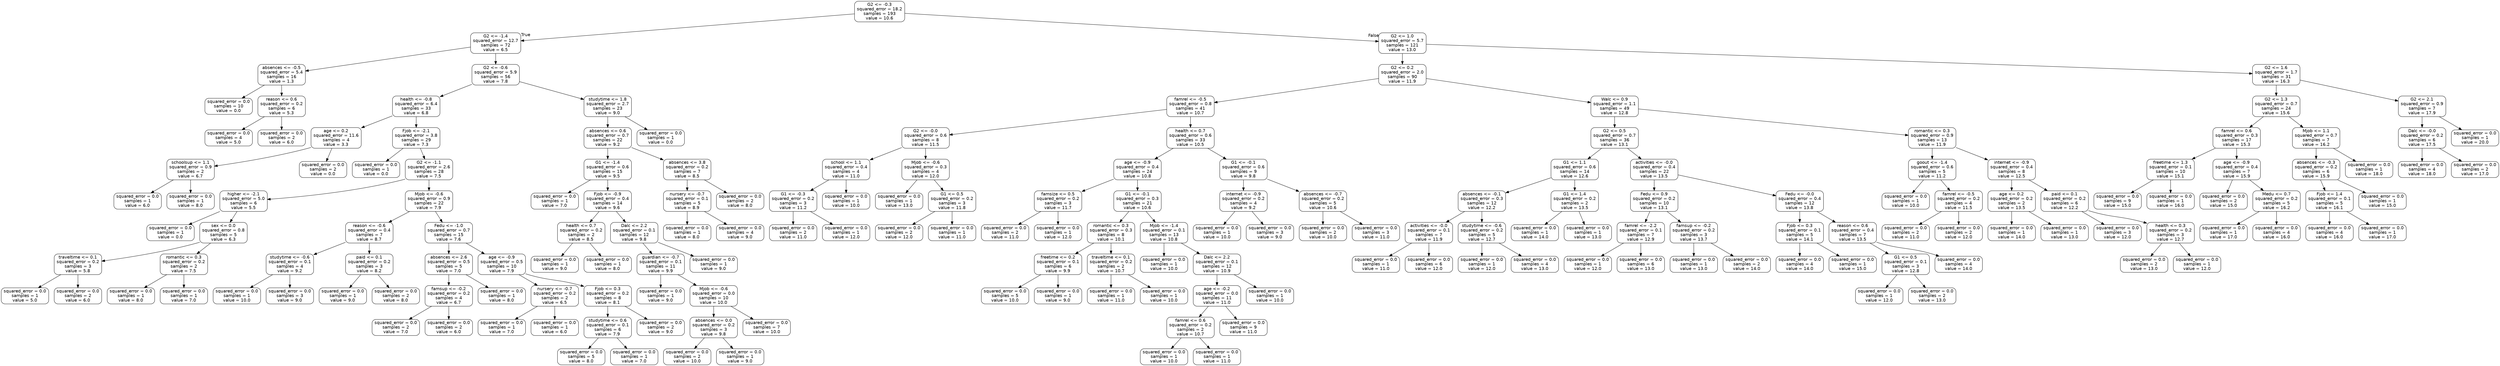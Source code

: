 digraph Tree {
node [shape=box, style="rounded", color="black", fontname="helvetica"] ;
edge [fontname="helvetica"] ;
0 [label="G2 <= -0.3\nsquared_error = 18.2\nsamples = 193\nvalue = 10.6"] ;
1 [label="G2 <= -1.4\nsquared_error = 12.7\nsamples = 72\nvalue = 6.5"] ;
0 -> 1 [labeldistance=2.5, labelangle=45, headlabel="True"] ;
2 [label="absences <= -0.5\nsquared_error = 5.4\nsamples = 16\nvalue = 1.3"] ;
1 -> 2 ;
3 [label="squared_error = 0.0\nsamples = 10\nvalue = 0.0"] ;
2 -> 3 ;
4 [label="reason <= 0.6\nsquared_error = 0.2\nsamples = 6\nvalue = 5.3"] ;
2 -> 4 ;
5 [label="squared_error = 0.0\nsamples = 4\nvalue = 5.0"] ;
4 -> 5 ;
6 [label="squared_error = 0.0\nsamples = 2\nvalue = 6.0"] ;
4 -> 6 ;
7 [label="G2 <= -0.6\nsquared_error = 5.9\nsamples = 56\nvalue = 7.8"] ;
1 -> 7 ;
8 [label="health <= -0.8\nsquared_error = 6.4\nsamples = 33\nvalue = 6.8"] ;
7 -> 8 ;
9 [label="age <= 0.2\nsquared_error = 11.6\nsamples = 4\nvalue = 3.3"] ;
8 -> 9 ;
10 [label="schoolsup <= 1.1\nsquared_error = 0.9\nsamples = 2\nvalue = 6.7"] ;
9 -> 10 ;
11 [label="squared_error = 0.0\nsamples = 1\nvalue = 6.0"] ;
10 -> 11 ;
12 [label="squared_error = 0.0\nsamples = 1\nvalue = 8.0"] ;
10 -> 12 ;
13 [label="squared_error = 0.0\nsamples = 2\nvalue = 0.0"] ;
9 -> 13 ;
14 [label="Fjob <= -2.1\nsquared_error = 3.8\nsamples = 29\nvalue = 7.3"] ;
8 -> 14 ;
15 [label="squared_error = 0.0\nsamples = 1\nvalue = 0.0"] ;
14 -> 15 ;
16 [label="G2 <= -1.1\nsquared_error = 2.6\nsamples = 28\nvalue = 7.5"] ;
14 -> 16 ;
17 [label="higher <= -2.1\nsquared_error = 5.0\nsamples = 6\nvalue = 5.5"] ;
16 -> 17 ;
18 [label="squared_error = 0.0\nsamples = 1\nvalue = 0.0"] ;
17 -> 18 ;
19 [label="sex <= 0.0\nsquared_error = 0.8\nsamples = 5\nvalue = 6.3"] ;
17 -> 19 ;
20 [label="traveltime <= 0.1\nsquared_error = 0.2\nsamples = 3\nvalue = 5.8"] ;
19 -> 20 ;
21 [label="squared_error = 0.0\nsamples = 1\nvalue = 5.0"] ;
20 -> 21 ;
22 [label="squared_error = 0.0\nsamples = 2\nvalue = 6.0"] ;
20 -> 22 ;
23 [label="romantic <= 0.3\nsquared_error = 0.2\nsamples = 2\nvalue = 7.5"] ;
19 -> 23 ;
24 [label="squared_error = 0.0\nsamples = 1\nvalue = 8.0"] ;
23 -> 24 ;
25 [label="squared_error = 0.0\nsamples = 1\nvalue = 7.0"] ;
23 -> 25 ;
26 [label="Mjob <= -0.6\nsquared_error = 0.9\nsamples = 22\nvalue = 7.9"] ;
16 -> 26 ;
27 [label="reason <= -0.6\nsquared_error = 0.4\nsamples = 7\nvalue = 8.7"] ;
26 -> 27 ;
28 [label="studytime <= -0.6\nsquared_error = 0.1\nsamples = 4\nvalue = 9.2"] ;
27 -> 28 ;
29 [label="squared_error = 0.0\nsamples = 1\nvalue = 10.0"] ;
28 -> 29 ;
30 [label="squared_error = 0.0\nsamples = 3\nvalue = 9.0"] ;
28 -> 30 ;
31 [label="paid <= 0.1\nsquared_error = 0.2\nsamples = 3\nvalue = 8.2"] ;
27 -> 31 ;
32 [label="squared_error = 0.0\nsamples = 1\nvalue = 9.0"] ;
31 -> 32 ;
33 [label="squared_error = 0.0\nsamples = 2\nvalue = 8.0"] ;
31 -> 33 ;
34 [label="Fedu <= -1.0\nsquared_error = 0.7\nsamples = 15\nvalue = 7.6"] ;
26 -> 34 ;
35 [label="absences <= 2.6\nsquared_error = 0.5\nsamples = 5\nvalue = 7.0"] ;
34 -> 35 ;
36 [label="famsup <= -0.2\nsquared_error = 0.2\nsamples = 4\nvalue = 6.7"] ;
35 -> 36 ;
37 [label="squared_error = 0.0\nsamples = 2\nvalue = 7.0"] ;
36 -> 37 ;
38 [label="squared_error = 0.0\nsamples = 2\nvalue = 6.0"] ;
36 -> 38 ;
39 [label="squared_error = 0.0\nsamples = 1\nvalue = 8.0"] ;
35 -> 39 ;
40 [label="age <= -0.9\nsquared_error = 0.5\nsamples = 10\nvalue = 7.9"] ;
34 -> 40 ;
41 [label="nursery <= -0.7\nsquared_error = 0.2\nsamples = 2\nvalue = 6.5"] ;
40 -> 41 ;
42 [label="squared_error = 0.0\nsamples = 1\nvalue = 7.0"] ;
41 -> 42 ;
43 [label="squared_error = 0.0\nsamples = 1\nvalue = 6.0"] ;
41 -> 43 ;
44 [label="Fjob <= 0.3\nsquared_error = 0.2\nsamples = 8\nvalue = 8.1"] ;
40 -> 44 ;
45 [label="studytime <= 0.6\nsquared_error = 0.1\nsamples = 6\nvalue = 7.9"] ;
44 -> 45 ;
46 [label="squared_error = 0.0\nsamples = 5\nvalue = 8.0"] ;
45 -> 46 ;
47 [label="squared_error = 0.0\nsamples = 1\nvalue = 7.0"] ;
45 -> 47 ;
48 [label="squared_error = 0.0\nsamples = 2\nvalue = 9.0"] ;
44 -> 48 ;
49 [label="studytime <= 1.8\nsquared_error = 2.7\nsamples = 23\nvalue = 9.0"] ;
7 -> 49 ;
50 [label="absences <= 0.6\nsquared_error = 0.7\nsamples = 22\nvalue = 9.2"] ;
49 -> 50 ;
51 [label="G1 <= -1.4\nsquared_error = 0.6\nsamples = 15\nvalue = 9.5"] ;
50 -> 51 ;
52 [label="squared_error = 0.0\nsamples = 1\nvalue = 7.0"] ;
51 -> 52 ;
53 [label="Fjob <= -0.9\nsquared_error = 0.4\nsamples = 14\nvalue = 9.6"] ;
51 -> 53 ;
54 [label="health <= 0.7\nsquared_error = 0.2\nsamples = 2\nvalue = 8.5"] ;
53 -> 54 ;
55 [label="squared_error = 0.0\nsamples = 1\nvalue = 9.0"] ;
54 -> 55 ;
56 [label="squared_error = 0.0\nsamples = 1\nvalue = 8.0"] ;
54 -> 56 ;
57 [label="Dalc <= 2.2\nsquared_error = 0.1\nsamples = 12\nvalue = 9.8"] ;
53 -> 57 ;
58 [label="guardian <= -0.7\nsquared_error = 0.1\nsamples = 11\nvalue = 9.9"] ;
57 -> 58 ;
59 [label="squared_error = 0.0\nsamples = 1\nvalue = 9.0"] ;
58 -> 59 ;
60 [label="Mjob <= -0.6\nsquared_error = 0.0\nsamples = 10\nvalue = 10.0"] ;
58 -> 60 ;
61 [label="absences <= 0.0\nsquared_error = 0.2\nsamples = 3\nvalue = 9.8"] ;
60 -> 61 ;
62 [label="squared_error = 0.0\nsamples = 2\nvalue = 10.0"] ;
61 -> 62 ;
63 [label="squared_error = 0.0\nsamples = 1\nvalue = 9.0"] ;
61 -> 63 ;
64 [label="squared_error = 0.0\nsamples = 7\nvalue = 10.0"] ;
60 -> 64 ;
65 [label="squared_error = 0.0\nsamples = 1\nvalue = 9.0"] ;
57 -> 65 ;
66 [label="absences <= 3.8\nsquared_error = 0.2\nsamples = 7\nvalue = 8.5"] ;
50 -> 66 ;
67 [label="nursery <= -0.7\nsquared_error = 0.1\nsamples = 5\nvalue = 8.9"] ;
66 -> 67 ;
68 [label="squared_error = 0.0\nsamples = 1\nvalue = 8.0"] ;
67 -> 68 ;
69 [label="squared_error = 0.0\nsamples = 4\nvalue = 9.0"] ;
67 -> 69 ;
70 [label="squared_error = 0.0\nsamples = 2\nvalue = 8.0"] ;
66 -> 70 ;
71 [label="squared_error = 0.0\nsamples = 1\nvalue = 0.0"] ;
49 -> 71 ;
72 [label="G2 <= 1.0\nsquared_error = 5.7\nsamples = 121\nvalue = 13.0"] ;
0 -> 72 [labeldistance=2.5, labelangle=-45, headlabel="False"] ;
73 [label="G2 <= 0.2\nsquared_error = 2.0\nsamples = 90\nvalue = 11.9"] ;
72 -> 73 ;
74 [label="famrel <= -0.5\nsquared_error = 0.8\nsamples = 41\nvalue = 10.7"] ;
73 -> 74 ;
75 [label="G2 <= -0.0\nsquared_error = 0.6\nsamples = 8\nvalue = 11.5"] ;
74 -> 75 ;
76 [label="school <= 1.1\nsquared_error = 0.4\nsamples = 4\nvalue = 11.0"] ;
75 -> 76 ;
77 [label="G1 <= -0.3\nsquared_error = 0.2\nsamples = 3\nvalue = 11.2"] ;
76 -> 77 ;
78 [label="squared_error = 0.0\nsamples = 2\nvalue = 11.0"] ;
77 -> 78 ;
79 [label="squared_error = 0.0\nsamples = 1\nvalue = 12.0"] ;
77 -> 79 ;
80 [label="squared_error = 0.0\nsamples = 1\nvalue = 10.0"] ;
76 -> 80 ;
81 [label="Mjob <= -0.6\nsquared_error = 0.3\nsamples = 4\nvalue = 12.0"] ;
75 -> 81 ;
82 [label="squared_error = 0.0\nsamples = 1\nvalue = 13.0"] ;
81 -> 82 ;
83 [label="G1 <= 0.5\nsquared_error = 0.2\nsamples = 3\nvalue = 11.8"] ;
81 -> 83 ;
84 [label="squared_error = 0.0\nsamples = 2\nvalue = 12.0"] ;
83 -> 84 ;
85 [label="squared_error = 0.0\nsamples = 1\nvalue = 11.0"] ;
83 -> 85 ;
86 [label="health <= 0.7\nsquared_error = 0.6\nsamples = 33\nvalue = 10.5"] ;
74 -> 86 ;
87 [label="age <= -0.9\nsquared_error = 0.4\nsamples = 24\nvalue = 10.8"] ;
86 -> 87 ;
88 [label="famsize <= 0.5\nsquared_error = 0.2\nsamples = 3\nvalue = 11.7"] ;
87 -> 88 ;
89 [label="squared_error = 0.0\nsamples = 2\nvalue = 11.0"] ;
88 -> 89 ;
90 [label="squared_error = 0.0\nsamples = 1\nvalue = 12.0"] ;
88 -> 90 ;
91 [label="G1 <= -0.1\nsquared_error = 0.3\nsamples = 21\nvalue = 10.6"] ;
87 -> 91 ;
92 [label="romantic <= 0.3\nsquared_error = 0.3\nsamples = 8\nvalue = 10.1"] ;
91 -> 92 ;
93 [label="freetime <= 0.2\nsquared_error = 0.1\nsamples = 6\nvalue = 9.9"] ;
92 -> 93 ;
94 [label="squared_error = 0.0\nsamples = 5\nvalue = 10.0"] ;
93 -> 94 ;
95 [label="squared_error = 0.0\nsamples = 1\nvalue = 9.0"] ;
93 -> 95 ;
96 [label="traveltime <= 0.1\nsquared_error = 0.2\nsamples = 2\nvalue = 10.7"] ;
92 -> 96 ;
97 [label="squared_error = 0.0\nsamples = 1\nvalue = 11.0"] ;
96 -> 97 ;
98 [label="squared_error = 0.0\nsamples = 1\nvalue = 10.0"] ;
96 -> 98 ;
99 [label="Mjob <= -1.4\nsquared_error = 0.1\nsamples = 13\nvalue = 10.8"] ;
91 -> 99 ;
100 [label="squared_error = 0.0\nsamples = 1\nvalue = 10.0"] ;
99 -> 100 ;
101 [label="Dalc <= 2.2\nsquared_error = 0.1\nsamples = 12\nvalue = 10.9"] ;
99 -> 101 ;
102 [label="age <= -0.2\nsquared_error = 0.0\nsamples = 11\nvalue = 11.0"] ;
101 -> 102 ;
103 [label="famrel <= 0.6\nsquared_error = 0.2\nsamples = 2\nvalue = 10.7"] ;
102 -> 103 ;
104 [label="squared_error = 0.0\nsamples = 1\nvalue = 10.0"] ;
103 -> 104 ;
105 [label="squared_error = 0.0\nsamples = 1\nvalue = 11.0"] ;
103 -> 105 ;
106 [label="squared_error = 0.0\nsamples = 9\nvalue = 11.0"] ;
102 -> 106 ;
107 [label="squared_error = 0.0\nsamples = 1\nvalue = 10.0"] ;
101 -> 107 ;
108 [label="G1 <= -0.1\nsquared_error = 0.6\nsamples = 9\nvalue = 9.8"] ;
86 -> 108 ;
109 [label="internet <= -0.9\nsquared_error = 0.2\nsamples = 4\nvalue = 9.2"] ;
108 -> 109 ;
110 [label="squared_error = 0.0\nsamples = 1\nvalue = 10.0"] ;
109 -> 110 ;
111 [label="squared_error = 0.0\nsamples = 3\nvalue = 9.0"] ;
109 -> 111 ;
112 [label="absences <= -0.7\nsquared_error = 0.2\nsamples = 5\nvalue = 10.6"] ;
108 -> 112 ;
113 [label="squared_error = 0.0\nsamples = 2\nvalue = 10.0"] ;
112 -> 113 ;
114 [label="squared_error = 0.0\nsamples = 3\nvalue = 11.0"] ;
112 -> 114 ;
115 [label="Walc <= 0.9\nsquared_error = 1.1\nsamples = 49\nvalue = 12.8"] ;
73 -> 115 ;
116 [label="G2 <= 0.5\nsquared_error = 0.7\nsamples = 36\nvalue = 13.1"] ;
115 -> 116 ;
117 [label="G1 <= 1.1\nsquared_error = 0.6\nsamples = 14\nvalue = 12.6"] ;
116 -> 117 ;
118 [label="absences <= -0.1\nsquared_error = 0.3\nsamples = 12\nvalue = 12.2"] ;
117 -> 118 ;
119 [label="activities <= -0.0\nsquared_error = 0.1\nsamples = 7\nvalue = 11.9"] ;
118 -> 119 ;
120 [label="squared_error = 0.0\nsamples = 1\nvalue = 11.0"] ;
119 -> 120 ;
121 [label="squared_error = 0.0\nsamples = 6\nvalue = 12.0"] ;
119 -> 121 ;
122 [label="studytime <= -0.6\nsquared_error = 0.2\nsamples = 5\nvalue = 12.7"] ;
118 -> 122 ;
123 [label="squared_error = 0.0\nsamples = 1\nvalue = 12.0"] ;
122 -> 123 ;
124 [label="squared_error = 0.0\nsamples = 4\nvalue = 13.0"] ;
122 -> 124 ;
125 [label="G1 <= 1.4\nsquared_error = 0.2\nsamples = 2\nvalue = 13.5"] ;
117 -> 125 ;
126 [label="squared_error = 0.0\nsamples = 1\nvalue = 14.0"] ;
125 -> 126 ;
127 [label="squared_error = 0.0\nsamples = 1\nvalue = 13.0"] ;
125 -> 127 ;
128 [label="activities <= -0.0\nsquared_error = 0.4\nsamples = 22\nvalue = 13.5"] ;
116 -> 128 ;
129 [label="Fedu <= 0.9\nsquared_error = 0.2\nsamples = 10\nvalue = 13.1"] ;
128 -> 129 ;
130 [label="famrel <= -2.2\nsquared_error = 0.1\nsamples = 7\nvalue = 12.9"] ;
129 -> 130 ;
131 [label="squared_error = 0.0\nsamples = 1\nvalue = 12.0"] ;
130 -> 131 ;
132 [label="squared_error = 0.0\nsamples = 6\nvalue = 13.0"] ;
130 -> 132 ;
133 [label="famsup <= -0.2\nsquared_error = 0.2\nsamples = 3\nvalue = 13.7"] ;
129 -> 133 ;
134 [label="squared_error = 0.0\nsamples = 1\nvalue = 13.0"] ;
133 -> 134 ;
135 [label="squared_error = 0.0\nsamples = 2\nvalue = 14.0"] ;
133 -> 135 ;
136 [label="Fedu <= -0.0\nsquared_error = 0.4\nsamples = 12\nvalue = 13.8"] ;
128 -> 136 ;
137 [label="Fjob <= 0.3\nsquared_error = 0.1\nsamples = 5\nvalue = 14.1"] ;
136 -> 137 ;
138 [label="squared_error = 0.0\nsamples = 4\nvalue = 14.0"] ;
137 -> 138 ;
139 [label="squared_error = 0.0\nsamples = 1\nvalue = 15.0"] ;
137 -> 139 ;
140 [label="reason <= 0.6\nsquared_error = 0.4\nsamples = 7\nvalue = 13.5"] ;
136 -> 140 ;
141 [label="G1 <= 0.5\nsquared_error = 0.1\nsamples = 3\nvalue = 12.8"] ;
140 -> 141 ;
142 [label="squared_error = 0.0\nsamples = 1\nvalue = 12.0"] ;
141 -> 142 ;
143 [label="squared_error = 0.0\nsamples = 2\nvalue = 13.0"] ;
141 -> 143 ;
144 [label="squared_error = 0.0\nsamples = 4\nvalue = 14.0"] ;
140 -> 144 ;
145 [label="romantic <= 0.3\nsquared_error = 0.9\nsamples = 13\nvalue = 11.9"] ;
115 -> 145 ;
146 [label="goout <= -1.4\nsquared_error = 0.6\nsamples = 5\nvalue = 11.2"] ;
145 -> 146 ;
147 [label="squared_error = 0.0\nsamples = 1\nvalue = 10.0"] ;
146 -> 147 ;
148 [label="famrel <= -0.5\nsquared_error = 0.2\nsamples = 4\nvalue = 11.5"] ;
146 -> 148 ;
149 [label="squared_error = 0.0\nsamples = 2\nvalue = 11.0"] ;
148 -> 149 ;
150 [label="squared_error = 0.0\nsamples = 2\nvalue = 12.0"] ;
148 -> 150 ;
151 [label="internet <= -0.9\nsquared_error = 0.4\nsamples = 8\nvalue = 12.5"] ;
145 -> 151 ;
152 [label="age <= 0.2\nsquared_error = 0.2\nsamples = 2\nvalue = 13.5"] ;
151 -> 152 ;
153 [label="squared_error = 0.0\nsamples = 1\nvalue = 14.0"] ;
152 -> 153 ;
154 [label="squared_error = 0.0\nsamples = 1\nvalue = 13.0"] ;
152 -> 154 ;
155 [label="paid <= 0.1\nsquared_error = 0.2\nsamples = 6\nvalue = 12.2"] ;
151 -> 155 ;
156 [label="squared_error = 0.0\nsamples = 3\nvalue = 12.0"] ;
155 -> 156 ;
157 [label="health <= 0.3\nsquared_error = 0.2\nsamples = 3\nvalue = 12.7"] ;
155 -> 157 ;
158 [label="squared_error = 0.0\nsamples = 2\nvalue = 13.0"] ;
157 -> 158 ;
159 [label="squared_error = 0.0\nsamples = 1\nvalue = 12.0"] ;
157 -> 159 ;
160 [label="G2 <= 1.6\nsquared_error = 1.7\nsamples = 31\nvalue = 16.3"] ;
72 -> 160 ;
161 [label="G2 <= 1.3\nsquared_error = 0.7\nsamples = 24\nvalue = 15.6"] ;
160 -> 161 ;
162 [label="famrel <= 0.6\nsquared_error = 0.3\nsamples = 17\nvalue = 15.3"] ;
161 -> 162 ;
163 [label="freetime <= 1.3\nsquared_error = 0.1\nsamples = 10\nvalue = 15.1"] ;
162 -> 163 ;
164 [label="squared_error = 0.0\nsamples = 9\nvalue = 15.0"] ;
163 -> 164 ;
165 [label="squared_error = 0.0\nsamples = 1\nvalue = 16.0"] ;
163 -> 165 ;
166 [label="age <= -0.9\nsquared_error = 0.4\nsamples = 7\nvalue = 15.9"] ;
162 -> 166 ;
167 [label="squared_error = 0.0\nsamples = 2\nvalue = 15.0"] ;
166 -> 167 ;
168 [label="Medu <= 0.7\nsquared_error = 0.2\nsamples = 5\nvalue = 16.2"] ;
166 -> 168 ;
169 [label="squared_error = 0.0\nsamples = 1\nvalue = 17.0"] ;
168 -> 169 ;
170 [label="squared_error = 0.0\nsamples = 4\nvalue = 16.0"] ;
168 -> 170 ;
171 [label="Mjob <= 1.1\nsquared_error = 0.7\nsamples = 7\nvalue = 16.2"] ;
161 -> 171 ;
172 [label="absences <= -0.3\nsquared_error = 0.2\nsamples = 6\nvalue = 15.9"] ;
171 -> 172 ;
173 [label="Fjob <= 1.4\nsquared_error = 0.1\nsamples = 5\nvalue = 16.1"] ;
172 -> 173 ;
174 [label="squared_error = 0.0\nsamples = 4\nvalue = 16.0"] ;
173 -> 174 ;
175 [label="squared_error = 0.0\nsamples = 1\nvalue = 17.0"] ;
173 -> 175 ;
176 [label="squared_error = 0.0\nsamples = 1\nvalue = 15.0"] ;
172 -> 176 ;
177 [label="squared_error = 0.0\nsamples = 1\nvalue = 18.0"] ;
171 -> 177 ;
178 [label="G2 <= 2.1\nsquared_error = 0.9\nsamples = 7\nvalue = 17.9"] ;
160 -> 178 ;
179 [label="Dalc <= -0.0\nsquared_error = 0.2\nsamples = 6\nvalue = 17.5"] ;
178 -> 179 ;
180 [label="squared_error = 0.0\nsamples = 4\nvalue = 18.0"] ;
179 -> 180 ;
181 [label="squared_error = 0.0\nsamples = 2\nvalue = 17.0"] ;
179 -> 181 ;
182 [label="squared_error = 0.0\nsamples = 1\nvalue = 20.0"] ;
178 -> 182 ;
}